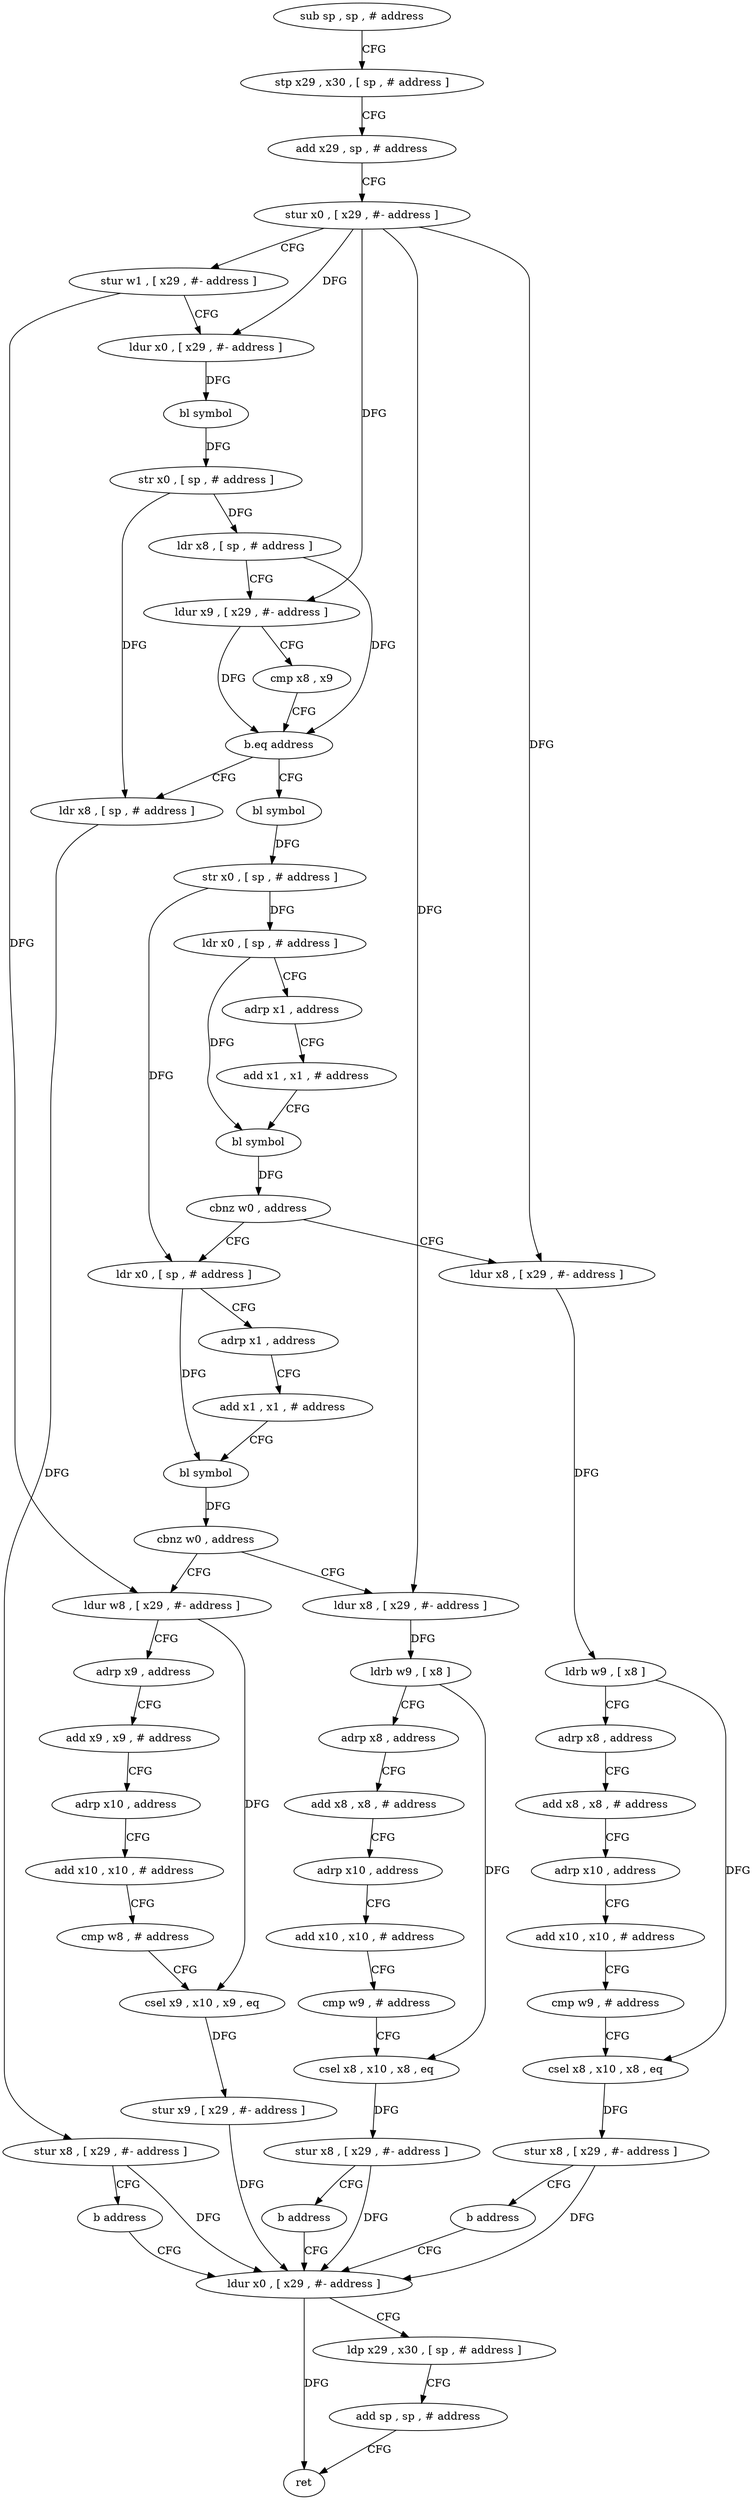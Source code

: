 digraph "func" {
"4221316" [label = "sub sp , sp , # address" ]
"4221320" [label = "stp x29 , x30 , [ sp , # address ]" ]
"4221324" [label = "add x29 , sp , # address" ]
"4221328" [label = "stur x0 , [ x29 , #- address ]" ]
"4221332" [label = "stur w1 , [ x29 , #- address ]" ]
"4221336" [label = "ldur x0 , [ x29 , #- address ]" ]
"4221340" [label = "bl symbol" ]
"4221344" [label = "str x0 , [ sp , # address ]" ]
"4221348" [label = "ldr x8 , [ sp , # address ]" ]
"4221352" [label = "ldur x9 , [ x29 , #- address ]" ]
"4221356" [label = "cmp x8 , x9" ]
"4221360" [label = "b.eq address" ]
"4221376" [label = "bl symbol" ]
"4221364" [label = "ldr x8 , [ sp , # address ]" ]
"4221380" [label = "str x0 , [ sp , # address ]" ]
"4221384" [label = "ldr x0 , [ sp , # address ]" ]
"4221388" [label = "adrp x1 , address" ]
"4221392" [label = "add x1 , x1 , # address" ]
"4221396" [label = "bl symbol" ]
"4221400" [label = "cbnz w0 , address" ]
"4221444" [label = "ldr x0 , [ sp , # address ]" ]
"4221404" [label = "ldur x8 , [ x29 , #- address ]" ]
"4221368" [label = "stur x8 , [ x29 , #- address ]" ]
"4221372" [label = "b address" ]
"4221536" [label = "ldur x0 , [ x29 , #- address ]" ]
"4221448" [label = "adrp x1 , address" ]
"4221452" [label = "add x1 , x1 , # address" ]
"4221456" [label = "bl symbol" ]
"4221460" [label = "cbnz w0 , address" ]
"4221504" [label = "ldur w8 , [ x29 , #- address ]" ]
"4221464" [label = "ldur x8 , [ x29 , #- address ]" ]
"4221408" [label = "ldrb w9 , [ x8 ]" ]
"4221412" [label = "adrp x8 , address" ]
"4221416" [label = "add x8 , x8 , # address" ]
"4221420" [label = "adrp x10 , address" ]
"4221424" [label = "add x10 , x10 , # address" ]
"4221428" [label = "cmp w9 , # address" ]
"4221432" [label = "csel x8 , x10 , x8 , eq" ]
"4221436" [label = "stur x8 , [ x29 , #- address ]" ]
"4221440" [label = "b address" ]
"4221540" [label = "ldp x29 , x30 , [ sp , # address ]" ]
"4221544" [label = "add sp , sp , # address" ]
"4221548" [label = "ret" ]
"4221508" [label = "adrp x9 , address" ]
"4221512" [label = "add x9 , x9 , # address" ]
"4221516" [label = "adrp x10 , address" ]
"4221520" [label = "add x10 , x10 , # address" ]
"4221524" [label = "cmp w8 , # address" ]
"4221528" [label = "csel x9 , x10 , x9 , eq" ]
"4221532" [label = "stur x9 , [ x29 , #- address ]" ]
"4221468" [label = "ldrb w9 , [ x8 ]" ]
"4221472" [label = "adrp x8 , address" ]
"4221476" [label = "add x8 , x8 , # address" ]
"4221480" [label = "adrp x10 , address" ]
"4221484" [label = "add x10 , x10 , # address" ]
"4221488" [label = "cmp w9 , # address" ]
"4221492" [label = "csel x8 , x10 , x8 , eq" ]
"4221496" [label = "stur x8 , [ x29 , #- address ]" ]
"4221500" [label = "b address" ]
"4221316" -> "4221320" [ label = "CFG" ]
"4221320" -> "4221324" [ label = "CFG" ]
"4221324" -> "4221328" [ label = "CFG" ]
"4221328" -> "4221332" [ label = "CFG" ]
"4221328" -> "4221336" [ label = "DFG" ]
"4221328" -> "4221352" [ label = "DFG" ]
"4221328" -> "4221404" [ label = "DFG" ]
"4221328" -> "4221464" [ label = "DFG" ]
"4221332" -> "4221336" [ label = "CFG" ]
"4221332" -> "4221504" [ label = "DFG" ]
"4221336" -> "4221340" [ label = "DFG" ]
"4221340" -> "4221344" [ label = "DFG" ]
"4221344" -> "4221348" [ label = "DFG" ]
"4221344" -> "4221364" [ label = "DFG" ]
"4221348" -> "4221352" [ label = "CFG" ]
"4221348" -> "4221360" [ label = "DFG" ]
"4221352" -> "4221356" [ label = "CFG" ]
"4221352" -> "4221360" [ label = "DFG" ]
"4221356" -> "4221360" [ label = "CFG" ]
"4221360" -> "4221376" [ label = "CFG" ]
"4221360" -> "4221364" [ label = "CFG" ]
"4221376" -> "4221380" [ label = "DFG" ]
"4221364" -> "4221368" [ label = "DFG" ]
"4221380" -> "4221384" [ label = "DFG" ]
"4221380" -> "4221444" [ label = "DFG" ]
"4221384" -> "4221388" [ label = "CFG" ]
"4221384" -> "4221396" [ label = "DFG" ]
"4221388" -> "4221392" [ label = "CFG" ]
"4221392" -> "4221396" [ label = "CFG" ]
"4221396" -> "4221400" [ label = "DFG" ]
"4221400" -> "4221444" [ label = "CFG" ]
"4221400" -> "4221404" [ label = "CFG" ]
"4221444" -> "4221448" [ label = "CFG" ]
"4221444" -> "4221456" [ label = "DFG" ]
"4221404" -> "4221408" [ label = "DFG" ]
"4221368" -> "4221372" [ label = "CFG" ]
"4221368" -> "4221536" [ label = "DFG" ]
"4221372" -> "4221536" [ label = "CFG" ]
"4221536" -> "4221540" [ label = "CFG" ]
"4221536" -> "4221548" [ label = "DFG" ]
"4221448" -> "4221452" [ label = "CFG" ]
"4221452" -> "4221456" [ label = "CFG" ]
"4221456" -> "4221460" [ label = "DFG" ]
"4221460" -> "4221504" [ label = "CFG" ]
"4221460" -> "4221464" [ label = "CFG" ]
"4221504" -> "4221508" [ label = "CFG" ]
"4221504" -> "4221528" [ label = "DFG" ]
"4221464" -> "4221468" [ label = "DFG" ]
"4221408" -> "4221412" [ label = "CFG" ]
"4221408" -> "4221432" [ label = "DFG" ]
"4221412" -> "4221416" [ label = "CFG" ]
"4221416" -> "4221420" [ label = "CFG" ]
"4221420" -> "4221424" [ label = "CFG" ]
"4221424" -> "4221428" [ label = "CFG" ]
"4221428" -> "4221432" [ label = "CFG" ]
"4221432" -> "4221436" [ label = "DFG" ]
"4221436" -> "4221440" [ label = "CFG" ]
"4221436" -> "4221536" [ label = "DFG" ]
"4221440" -> "4221536" [ label = "CFG" ]
"4221540" -> "4221544" [ label = "CFG" ]
"4221544" -> "4221548" [ label = "CFG" ]
"4221508" -> "4221512" [ label = "CFG" ]
"4221512" -> "4221516" [ label = "CFG" ]
"4221516" -> "4221520" [ label = "CFG" ]
"4221520" -> "4221524" [ label = "CFG" ]
"4221524" -> "4221528" [ label = "CFG" ]
"4221528" -> "4221532" [ label = "DFG" ]
"4221532" -> "4221536" [ label = "DFG" ]
"4221468" -> "4221472" [ label = "CFG" ]
"4221468" -> "4221492" [ label = "DFG" ]
"4221472" -> "4221476" [ label = "CFG" ]
"4221476" -> "4221480" [ label = "CFG" ]
"4221480" -> "4221484" [ label = "CFG" ]
"4221484" -> "4221488" [ label = "CFG" ]
"4221488" -> "4221492" [ label = "CFG" ]
"4221492" -> "4221496" [ label = "DFG" ]
"4221496" -> "4221500" [ label = "CFG" ]
"4221496" -> "4221536" [ label = "DFG" ]
"4221500" -> "4221536" [ label = "CFG" ]
}
